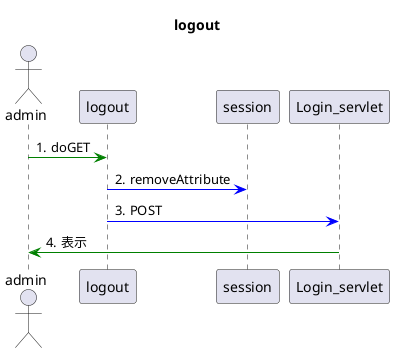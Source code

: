 @startuml

title logout

autonumber "#."

actor admin
participant logout

participant session
admin -[#green]> logout:doGET
logout-[#blue]> session:removeAttribute
logout-[#blue]> Login_servlet:POST
Login_servlet-[#green]> admin:表示


@enduml